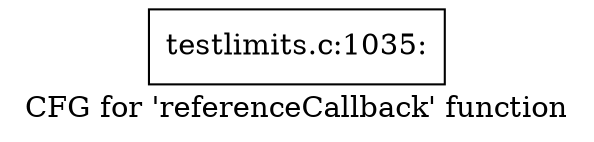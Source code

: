 digraph "CFG for 'referenceCallback' function" {
	label="CFG for 'referenceCallback' function";

	Node0x4c0f640 [shape=record,label="{testlimits.c:1035:}"];
}
